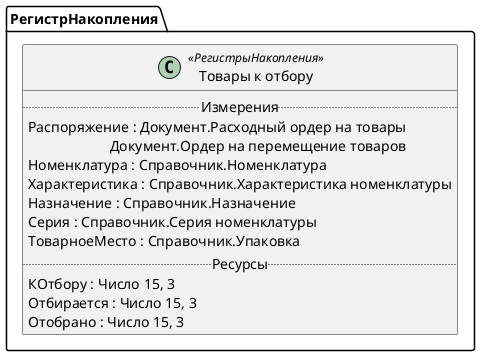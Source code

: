 ﻿@startuml ТоварыКОтбору
'!include templates.wsd
'..\include templates.wsd
class РегистрНакопления.ТоварыКОтбору as "Товары к отбору" <<РегистрыНакопления>>
{
..Измерения..
Распоряжение : Документ.Расходный ордер на товары\rДокумент.Ордер на перемещение товаров
Номенклатура : Справочник.Номенклатура
Характеристика : Справочник.Характеристика номенклатуры
Назначение : Справочник.Назначение
Серия : Справочник.Серия номенклатуры
ТоварноеМесто : Справочник.Упаковка
..Ресурсы..
КОтбору : Число 15, 3
Отбирается : Число 15, 3
Отобрано : Число 15, 3
}
@enduml
